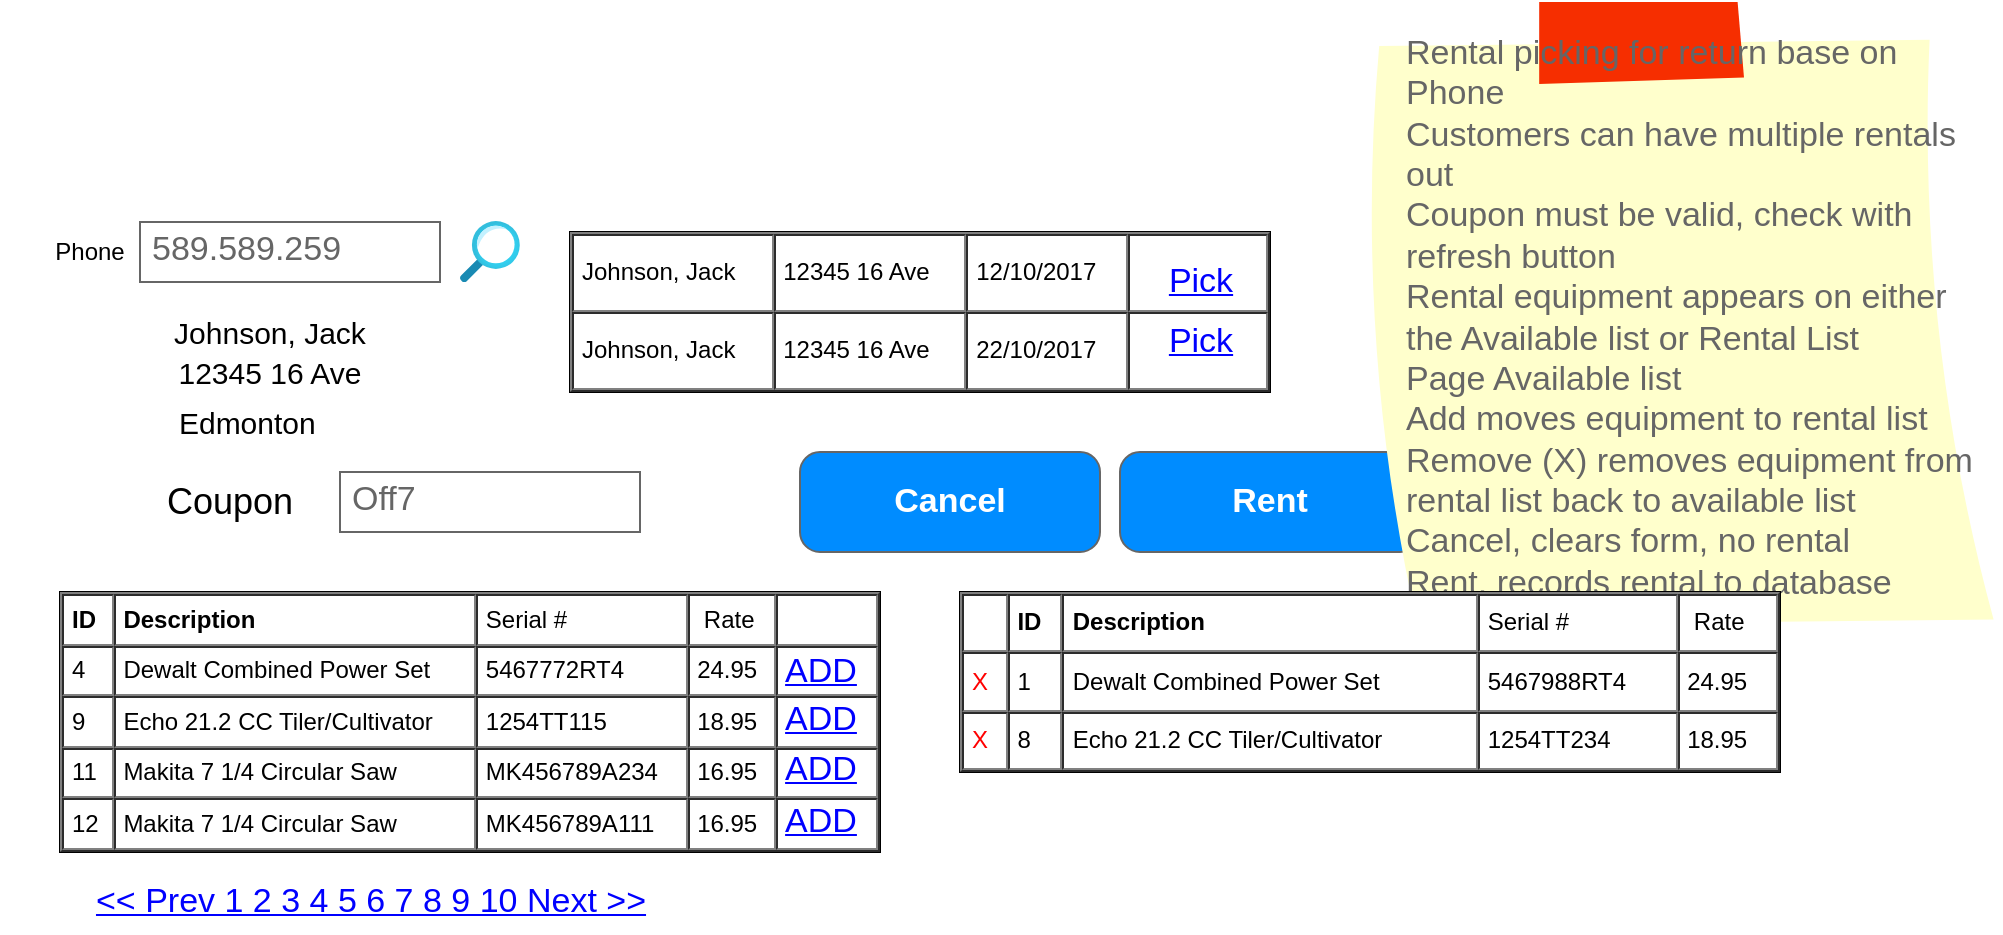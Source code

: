 <mxfile version="14.4.8" type="device"><diagram id="bsTXdN1mpEdHzamd71j8" name="Page-1"><mxGraphModel dx="1102" dy="1385" grid="1" gridSize="10" guides="1" tooltips="1" connect="1" arrows="1" fold="1" page="1" pageScale="1" pageWidth="1100" pageHeight="850" math="0" shadow="0"><root><mxCell id="0"/><mxCell id="1" parent="0"/><mxCell id="KBwo1PbkiwfA7luBP6cH-3" value="589.589.259" style="strokeWidth=1;shadow=0;dashed=0;align=center;html=1;shape=mxgraph.mockup.text.textBox;fontColor=#666666;align=left;fontSize=17;spacingLeft=4;spacingTop=-3;strokeColor=#666666;mainText=" parent="1" vertex="1"><mxGeometry x="130" y="105" width="150" height="30" as="geometry"/></mxCell><mxCell id="KBwo1PbkiwfA7luBP6cH-4" value="&lt;table cellpadding=&quot;4&quot; cellspacing=&quot;0&quot; border=&quot;1&quot; style=&quot;font-size: 1em ; width: 100% ; height: 100%&quot;&gt;&lt;tbody&gt;&lt;tr&gt;&lt;td&gt;Johnson, Jack&lt;/td&gt;&lt;td&gt;12345 16 Ave&lt;/td&gt;&lt;td&gt;12/10/2017&lt;br&gt;&lt;/td&gt;&lt;td&gt;&amp;nbsp; &amp;nbsp; &amp;nbsp; &amp;nbsp; &amp;nbsp; &amp;nbsp; &amp;nbsp; &amp;nbsp;&lt;/td&gt;&lt;/tr&gt;&lt;tr&gt;&lt;td&gt;Johnson, Jack&lt;br&gt;&lt;/td&gt;&lt;td&gt;12345 16 Ave&lt;br&gt;&lt;/td&gt;&lt;td&gt;22/10/2017&lt;br&gt;&lt;/td&gt;&lt;td&gt;&lt;br&gt;&lt;/td&gt;&lt;/tr&gt;&lt;/tbody&gt;&lt;/table&gt; " style="verticalAlign=top;align=left;overflow=fill;fontSize=12;fontFamily=Helvetica;html=1" parent="1" vertex="1"><mxGeometry x="345" y="110" width="350" height="80" as="geometry"/></mxCell><mxCell id="KBwo1PbkiwfA7luBP6cH-5" value="Pick" style="shape=rectangle;strokeColor=none;fillColor=none;linkText=;fontSize=17;fontColor=#0000ff;fontStyle=4;html=1;align=center;" parent="1" vertex="1"><mxGeometry x="640" y="120" width="40" height="30" as="geometry"/></mxCell><mxCell id="KBwo1PbkiwfA7luBP6cH-6" value="Pick" style="shape=rectangle;strokeColor=none;fillColor=none;linkText=;fontSize=17;fontColor=#0000ff;fontStyle=4;html=1;align=center;" parent="1" vertex="1"><mxGeometry x="640" y="150" width="40" height="30" as="geometry"/></mxCell><mxCell id="KBwo1PbkiwfA7luBP6cH-7" value="Johnson, Jack" style="text;html=1;strokeColor=none;fillColor=none;align=center;verticalAlign=middle;whiteSpace=wrap;rounded=0;fontSize=15;" parent="1" vertex="1"><mxGeometry x="130" y="150" width="130" height="20" as="geometry"/></mxCell><mxCell id="KBwo1PbkiwfA7luBP6cH-8" value="12345 16 Ave" style="text;html=1;strokeColor=none;fillColor=none;align=center;verticalAlign=middle;whiteSpace=wrap;rounded=0;fontSize=15;" parent="1" vertex="1"><mxGeometry x="130" y="170" width="130" height="20" as="geometry"/></mxCell><mxCell id="KBwo1PbkiwfA7luBP6cH-9" value="Edmonton&amp;nbsp; &amp;nbsp;&amp;nbsp;" style="text;html=1;strokeColor=none;fillColor=none;align=center;verticalAlign=middle;whiteSpace=wrap;rounded=0;fontSize=15;" parent="1" vertex="1"><mxGeometry x="137" y="190" width="110" height="30" as="geometry"/></mxCell><mxCell id="KBwo1PbkiwfA7luBP6cH-19" value="&lt;table cellpadding=&quot;4&quot; cellspacing=&quot;0&quot; border=&quot;1&quot; style=&quot;font-size: 1em ; width: 100% ; height: 100%&quot;&gt;&lt;tbody&gt;&lt;tr&gt;&lt;th&gt;ID&lt;/th&gt;&lt;th&gt;Description&lt;/th&gt;&lt;td&gt;Serial #&lt;/td&gt;&lt;td&gt;&amp;nbsp;Rate&lt;/td&gt;&lt;td&gt;&lt;br&gt;&lt;/td&gt;&lt;/tr&gt;&lt;tr&gt;&lt;td&gt;4&lt;/td&gt;&lt;td&gt;Dewalt Combined Power Set&lt;/td&gt;&lt;td&gt;5467772RT4&lt;/td&gt;&lt;td&gt;24.95&lt;/td&gt;&lt;td&gt;&lt;br&gt;&lt;/td&gt;&lt;/tr&gt;&lt;tr&gt;&lt;td&gt;9&lt;/td&gt;&lt;td&gt;Echo 21.2 CC Tiler/Cultivator&lt;/td&gt;&lt;td&gt;1254TT115&lt;br&gt;&lt;/td&gt;&lt;td&gt;18.95&lt;/td&gt;&lt;td&gt;&amp;nbsp; &amp;nbsp; &amp;nbsp; &amp;nbsp; &amp;nbsp; &amp;nbsp;&lt;/td&gt;&lt;/tr&gt;&lt;tr&gt;&lt;td&gt;11&lt;/td&gt;&lt;td&gt;Makita 7 1/4 Circular Saw&lt;br&gt;&lt;/td&gt;&lt;td&gt;MK456789A234&lt;br&gt;&lt;/td&gt;&lt;td&gt;16.95&lt;/td&gt;&lt;td&gt;&lt;br&gt;&lt;/td&gt;&lt;/tr&gt;&lt;tr&gt;&lt;td&gt;12&lt;/td&gt;&lt;td&gt;Makita 7 1/4 Circular Saw&lt;br&gt;&lt;/td&gt;&lt;td&gt;MK456789A111&lt;br&gt;&lt;/td&gt;&lt;td&gt;16.95&lt;/td&gt;&lt;td&gt;&lt;br&gt;&lt;/td&gt;&lt;/tr&gt;&lt;/tbody&gt;&lt;/table&gt; " style="verticalAlign=top;align=left;overflow=fill;fontSize=12;fontFamily=Helvetica;html=1" parent="1" vertex="1"><mxGeometry x="90" y="290" width="410" height="130" as="geometry"/></mxCell><mxCell id="KBwo1PbkiwfA7luBP6cH-35" value="Cancel" style="strokeWidth=1;shadow=0;dashed=0;align=center;html=1;shape=mxgraph.mockup.buttons.button;strokeColor=#666666;fontColor=#ffffff;mainText=;buttonStyle=round;fontSize=17;fontStyle=1;fillColor=#008cff;whiteSpace=wrap;" parent="1" vertex="1"><mxGeometry x="460" y="220" width="150" height="50" as="geometry"/></mxCell><mxCell id="KBwo1PbkiwfA7luBP6cH-36" value="Rent" style="strokeWidth=1;shadow=0;dashed=0;align=center;html=1;shape=mxgraph.mockup.buttons.button;strokeColor=#666666;fontColor=#ffffff;mainText=;buttonStyle=round;fontSize=17;fontStyle=1;fillColor=#008cff;whiteSpace=wrap;" parent="1" vertex="1"><mxGeometry x="620" y="220" width="150" height="50" as="geometry"/></mxCell><mxCell id="KBwo1PbkiwfA7luBP6cH-37" value="Rental picking for return base on Phone&lt;br&gt;&lt;span&gt;Customers can have multiple rentals out&lt;/span&gt;&lt;br&gt;Coupon must be valid, check with refresh button&lt;br&gt;Rental equipment appears on either the Available list or Rental List&lt;br&gt;Page Available list&lt;br&gt;Add moves equipment to rental list&lt;br&gt;Remove (X) removes equipment from rental list back to available list&lt;br&gt;Cancel, clears form, no rental&lt;br&gt;Rent, records rental to database" style="strokeWidth=1;shadow=0;dashed=0;align=left;html=1;shape=mxgraph.mockup.text.stickyNote2;fontColor=#666666;mainText=;fontSize=17;whiteSpace=wrap;fillColor=#ffffcc;strokeColor=#F62E00;spacingLeft=21;spacingRight=11;" parent="1" vertex="1"><mxGeometry x="740" y="-5" width="320" height="315" as="geometry"/></mxCell><mxCell id="yxqcURRmOJa-eF0nd4m_-1" value="Phone" style="text;html=1;strokeColor=none;fillColor=none;align=center;verticalAlign=middle;whiteSpace=wrap;rounded=0;" vertex="1" parent="1"><mxGeometry x="60" y="110" width="90" height="20" as="geometry"/></mxCell><mxCell id="yxqcURRmOJa-eF0nd4m_-3" value="" style="shape=image;html=1;verticalAlign=top;verticalLabelPosition=bottom;labelBackgroundColor=#ffffff;imageAspect=0;aspect=fixed;image=https://cdn1.iconfinder.com/data/icons/feather-2/24/refresh-cw-128.png;fillColor=#0000FF;gradientColor=none;align=left;" vertex="1" parent="1"><mxGeometry x="410" y="231" width="28" height="28" as="geometry"/></mxCell><mxCell id="yxqcURRmOJa-eF0nd4m_-5" value="" style="aspect=fixed;html=1;points=[];align=center;image;fontSize=12;image=img/lib/azure2/general/Search.svg;labelBackgroundColor=#ffffff;fillColor=#0000FF;gradientColor=none;" vertex="1" parent="1"><mxGeometry x="290" y="104.53" width="30" height="30.47" as="geometry"/></mxCell><mxCell id="yxqcURRmOJa-eF0nd4m_-6" value="ADD" style="shape=rectangle;strokeColor=none;fillColor=none;linkText=;fontSize=17;fontColor=#0000ff;fontStyle=4;html=1;align=center;labelBackgroundColor=#ffffff;" vertex="1" parent="1"><mxGeometry x="450" y="315" width="40" height="30" as="geometry"/></mxCell><mxCell id="yxqcURRmOJa-eF0nd4m_-7" value="ADD" style="shape=rectangle;strokeColor=none;fillColor=none;linkText=;fontSize=17;fontColor=#0000ff;fontStyle=4;html=1;align=center;labelBackgroundColor=#ffffff;" vertex="1" parent="1"><mxGeometry x="450" y="339" width="40" height="30" as="geometry"/></mxCell><mxCell id="yxqcURRmOJa-eF0nd4m_-8" value="ADD" style="shape=rectangle;strokeColor=none;fillColor=none;linkText=;fontSize=17;fontColor=#0000ff;fontStyle=4;html=1;align=center;labelBackgroundColor=#ffffff;" vertex="1" parent="1"><mxGeometry x="450" y="364" width="40" height="30" as="geometry"/></mxCell><mxCell id="yxqcURRmOJa-eF0nd4m_-9" value="ADD" style="shape=rectangle;strokeColor=none;fillColor=none;linkText=;fontSize=17;fontColor=#0000ff;fontStyle=4;html=1;align=center;labelBackgroundColor=#ffffff;" vertex="1" parent="1"><mxGeometry x="450" y="390" width="40" height="30" as="geometry"/></mxCell><mxCell id="yxqcURRmOJa-eF0nd4m_-10" value="&lt;&lt; Prev 1 2 3 4 5 6 7 8 9 10 Next &gt;&gt;" style="strokeWidth=1;shadow=0;dashed=0;align=center;html=1;shape=mxgraph.mockup.navigation.pagination;linkText=;fontSize=17;fontColor=#0000ff;fontStyle=4;labelBackgroundColor=#ffffff;fillColor=#0000FF;gradientColor=none;" vertex="1" parent="1"><mxGeometry x="70" y="430" width="350" height="30" as="geometry"/></mxCell><mxCell id="yxqcURRmOJa-eF0nd4m_-12" value="Coupon" style="text;html=1;strokeColor=none;fillColor=none;align=center;verticalAlign=middle;whiteSpace=wrap;rounded=0;fontSize=18;" vertex="1" parent="1"><mxGeometry x="130" y="230" width="90" height="30" as="geometry"/></mxCell><mxCell id="yxqcURRmOJa-eF0nd4m_-15" value="Off7" style="strokeWidth=1;shadow=0;dashed=0;align=center;html=1;shape=mxgraph.mockup.text.textBox;fontColor=#666666;align=left;fontSize=17;spacingLeft=4;spacingTop=-3;strokeColor=#666666;mainText=;labelBackgroundColor=#ffffff;gradientColor=none;fillColor=none;" vertex="1" parent="1"><mxGeometry x="230" y="230" width="150" height="30" as="geometry"/></mxCell><mxCell id="yxqcURRmOJa-eF0nd4m_-16" value="&lt;table cellpadding=&quot;4&quot; cellspacing=&quot;0&quot; border=&quot;1&quot; style=&quot;font-size: 1em ; width: 100% ; height: 100%&quot;&gt;&lt;tbody&gt;&lt;tr&gt;&lt;td&gt;&lt;br&gt;&lt;/td&gt;&lt;th&gt;ID&lt;/th&gt;&lt;th&gt;Description&lt;/th&gt;&lt;td&gt;Serial #&lt;/td&gt;&lt;td&gt;&amp;nbsp;Rate&lt;/td&gt;&lt;/tr&gt;&lt;tr&gt;&lt;td&gt;&lt;font color=&quot;#ff0000&quot;&gt;X&lt;/font&gt;&lt;/td&gt;&lt;td&gt;1&lt;/td&gt;&lt;td&gt;Dewalt Combined Power Set&lt;/td&gt;&lt;td&gt;5467988RT4&lt;/td&gt;&lt;td&gt;24.95&lt;/td&gt;&lt;/tr&gt;&lt;tr&gt;&lt;td&gt;&lt;font color=&quot;#ff0000&quot;&gt;X&lt;/font&gt;&lt;/td&gt;&lt;td&gt;8&lt;/td&gt;&lt;td&gt;Echo 21.2 CC Tiler/Cultivator&lt;/td&gt;&lt;td&gt;1254TT234&lt;br&gt;&lt;/td&gt;&lt;td&gt;18.95&lt;/td&gt;&lt;/tr&gt;&lt;/tbody&gt;&lt;/table&gt; " style="verticalAlign=top;align=left;overflow=fill;fontSize=12;fontFamily=Helvetica;html=1" vertex="1" parent="1"><mxGeometry x="540" y="290" width="410" height="90" as="geometry"/></mxCell></root></mxGraphModel></diagram></mxfile>